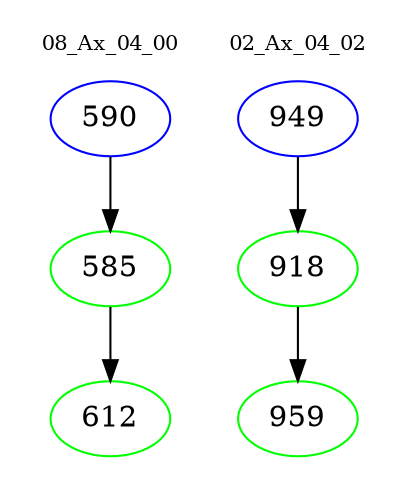 digraph{
subgraph cluster_0 {
color = white
label = "08_Ax_04_00";
fontsize=10;
T0_590 [label="590", color="blue"]
T0_590 -> T0_585 [color="black"]
T0_585 [label="585", color="green"]
T0_585 -> T0_612 [color="black"]
T0_612 [label="612", color="green"]
}
subgraph cluster_1 {
color = white
label = "02_Ax_04_02";
fontsize=10;
T1_949 [label="949", color="blue"]
T1_949 -> T1_918 [color="black"]
T1_918 [label="918", color="green"]
T1_918 -> T1_959 [color="black"]
T1_959 [label="959", color="green"]
}
}
